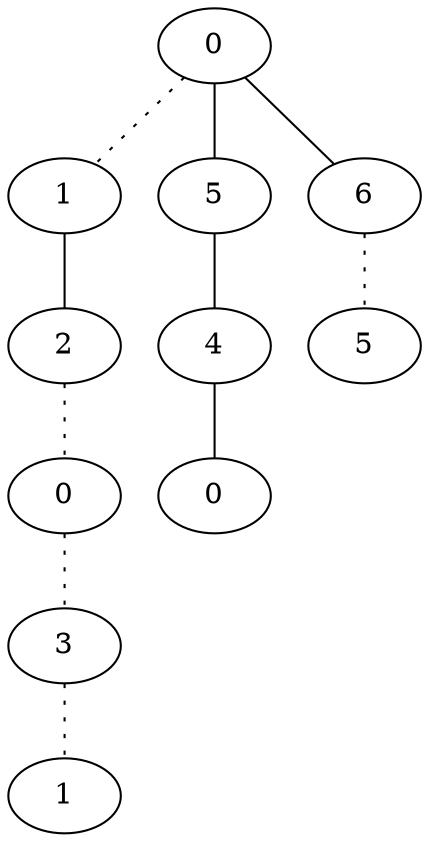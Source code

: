 graph {
a0[label=0];
a1[label=1];
a2[label=2];
a3[label=0];
a4[label=3];
a5[label=1];
a6[label=5];
a7[label=4];
a8[label=0];
a9[label=6];
a10[label=5];
a0 -- a1 [style=dotted];
a0 -- a6;
a0 -- a9;
a1 -- a2;
a2 -- a3 [style=dotted];
a3 -- a4 [style=dotted];
a4 -- a5 [style=dotted];
a6 -- a7;
a7 -- a8;
a9 -- a10 [style=dotted];
}
